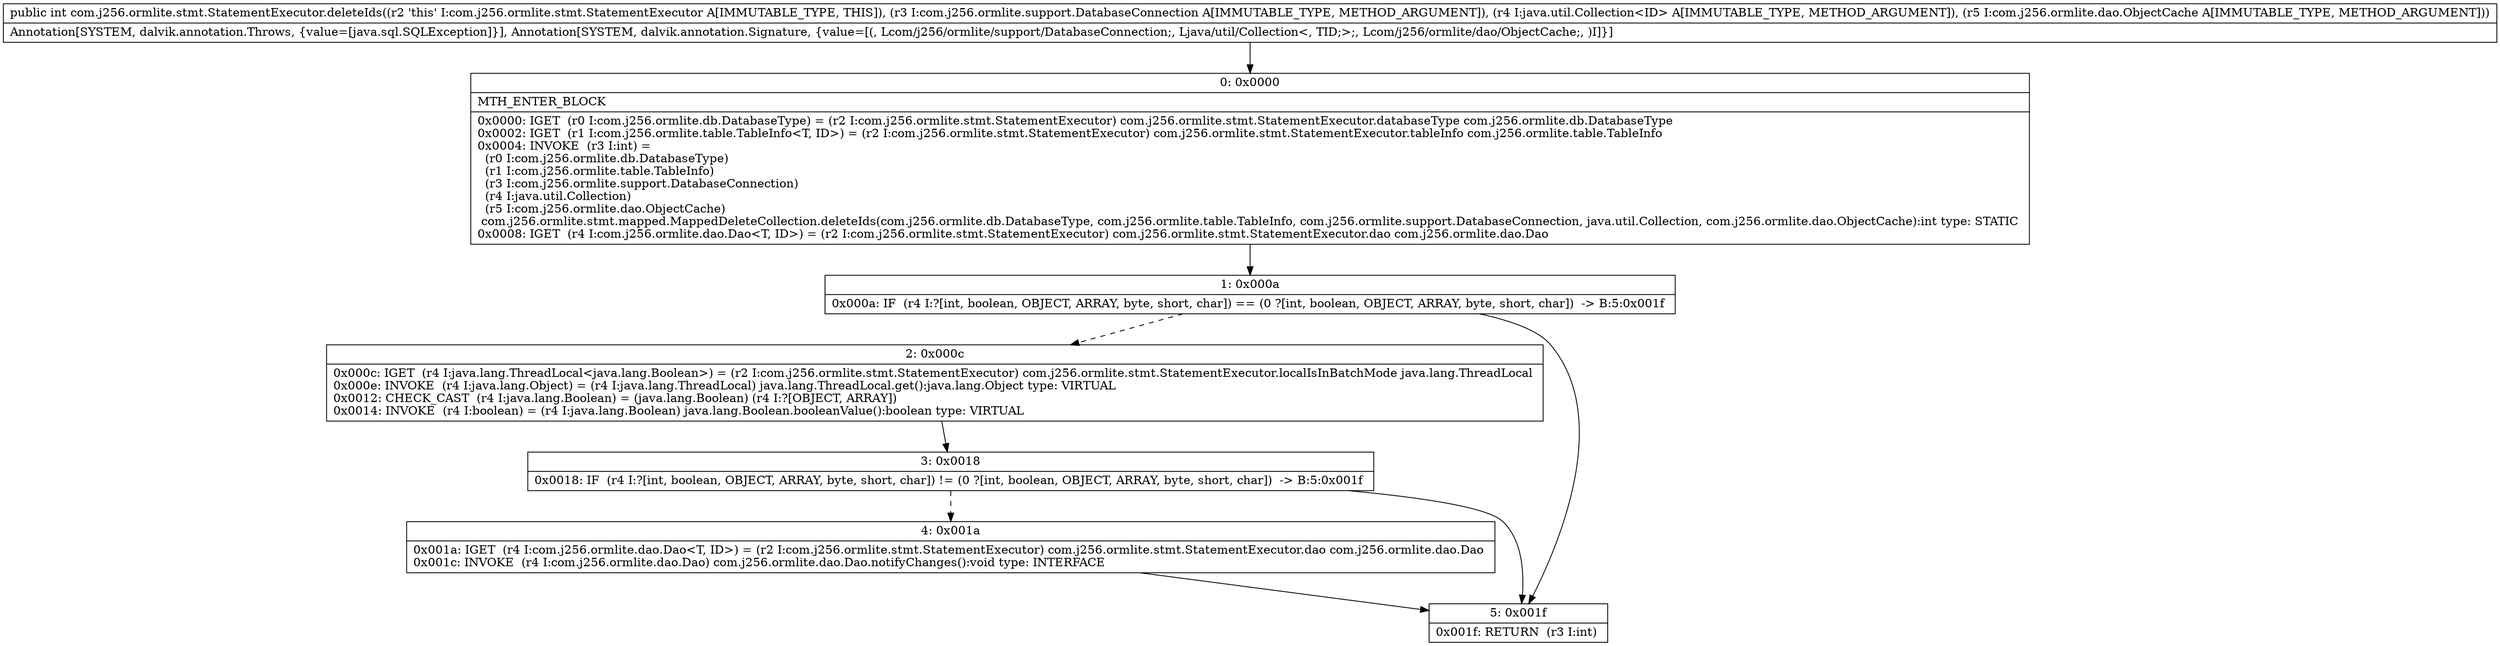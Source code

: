 digraph "CFG forcom.j256.ormlite.stmt.StatementExecutor.deleteIds(Lcom\/j256\/ormlite\/support\/DatabaseConnection;Ljava\/util\/Collection;Lcom\/j256\/ormlite\/dao\/ObjectCache;)I" {
Node_0 [shape=record,label="{0\:\ 0x0000|MTH_ENTER_BLOCK\l|0x0000: IGET  (r0 I:com.j256.ormlite.db.DatabaseType) = (r2 I:com.j256.ormlite.stmt.StatementExecutor) com.j256.ormlite.stmt.StatementExecutor.databaseType com.j256.ormlite.db.DatabaseType \l0x0002: IGET  (r1 I:com.j256.ormlite.table.TableInfo\<T, ID\>) = (r2 I:com.j256.ormlite.stmt.StatementExecutor) com.j256.ormlite.stmt.StatementExecutor.tableInfo com.j256.ormlite.table.TableInfo \l0x0004: INVOKE  (r3 I:int) = \l  (r0 I:com.j256.ormlite.db.DatabaseType)\l  (r1 I:com.j256.ormlite.table.TableInfo)\l  (r3 I:com.j256.ormlite.support.DatabaseConnection)\l  (r4 I:java.util.Collection)\l  (r5 I:com.j256.ormlite.dao.ObjectCache)\l com.j256.ormlite.stmt.mapped.MappedDeleteCollection.deleteIds(com.j256.ormlite.db.DatabaseType, com.j256.ormlite.table.TableInfo, com.j256.ormlite.support.DatabaseConnection, java.util.Collection, com.j256.ormlite.dao.ObjectCache):int type: STATIC \l0x0008: IGET  (r4 I:com.j256.ormlite.dao.Dao\<T, ID\>) = (r2 I:com.j256.ormlite.stmt.StatementExecutor) com.j256.ormlite.stmt.StatementExecutor.dao com.j256.ormlite.dao.Dao \l}"];
Node_1 [shape=record,label="{1\:\ 0x000a|0x000a: IF  (r4 I:?[int, boolean, OBJECT, ARRAY, byte, short, char]) == (0 ?[int, boolean, OBJECT, ARRAY, byte, short, char])  \-\> B:5:0x001f \l}"];
Node_2 [shape=record,label="{2\:\ 0x000c|0x000c: IGET  (r4 I:java.lang.ThreadLocal\<java.lang.Boolean\>) = (r2 I:com.j256.ormlite.stmt.StatementExecutor) com.j256.ormlite.stmt.StatementExecutor.localIsInBatchMode java.lang.ThreadLocal \l0x000e: INVOKE  (r4 I:java.lang.Object) = (r4 I:java.lang.ThreadLocal) java.lang.ThreadLocal.get():java.lang.Object type: VIRTUAL \l0x0012: CHECK_CAST  (r4 I:java.lang.Boolean) = (java.lang.Boolean) (r4 I:?[OBJECT, ARRAY]) \l0x0014: INVOKE  (r4 I:boolean) = (r4 I:java.lang.Boolean) java.lang.Boolean.booleanValue():boolean type: VIRTUAL \l}"];
Node_3 [shape=record,label="{3\:\ 0x0018|0x0018: IF  (r4 I:?[int, boolean, OBJECT, ARRAY, byte, short, char]) != (0 ?[int, boolean, OBJECT, ARRAY, byte, short, char])  \-\> B:5:0x001f \l}"];
Node_4 [shape=record,label="{4\:\ 0x001a|0x001a: IGET  (r4 I:com.j256.ormlite.dao.Dao\<T, ID\>) = (r2 I:com.j256.ormlite.stmt.StatementExecutor) com.j256.ormlite.stmt.StatementExecutor.dao com.j256.ormlite.dao.Dao \l0x001c: INVOKE  (r4 I:com.j256.ormlite.dao.Dao) com.j256.ormlite.dao.Dao.notifyChanges():void type: INTERFACE \l}"];
Node_5 [shape=record,label="{5\:\ 0x001f|0x001f: RETURN  (r3 I:int) \l}"];
MethodNode[shape=record,label="{public int com.j256.ormlite.stmt.StatementExecutor.deleteIds((r2 'this' I:com.j256.ormlite.stmt.StatementExecutor A[IMMUTABLE_TYPE, THIS]), (r3 I:com.j256.ormlite.support.DatabaseConnection A[IMMUTABLE_TYPE, METHOD_ARGUMENT]), (r4 I:java.util.Collection\<ID\> A[IMMUTABLE_TYPE, METHOD_ARGUMENT]), (r5 I:com.j256.ormlite.dao.ObjectCache A[IMMUTABLE_TYPE, METHOD_ARGUMENT]))  | Annotation[SYSTEM, dalvik.annotation.Throws, \{value=[java.sql.SQLException]\}], Annotation[SYSTEM, dalvik.annotation.Signature, \{value=[(, Lcom\/j256\/ormlite\/support\/DatabaseConnection;, Ljava\/util\/Collection\<, TID;\>;, Lcom\/j256\/ormlite\/dao\/ObjectCache;, )I]\}]\l}"];
MethodNode -> Node_0;
Node_0 -> Node_1;
Node_1 -> Node_2[style=dashed];
Node_1 -> Node_5;
Node_2 -> Node_3;
Node_3 -> Node_4[style=dashed];
Node_3 -> Node_5;
Node_4 -> Node_5;
}

